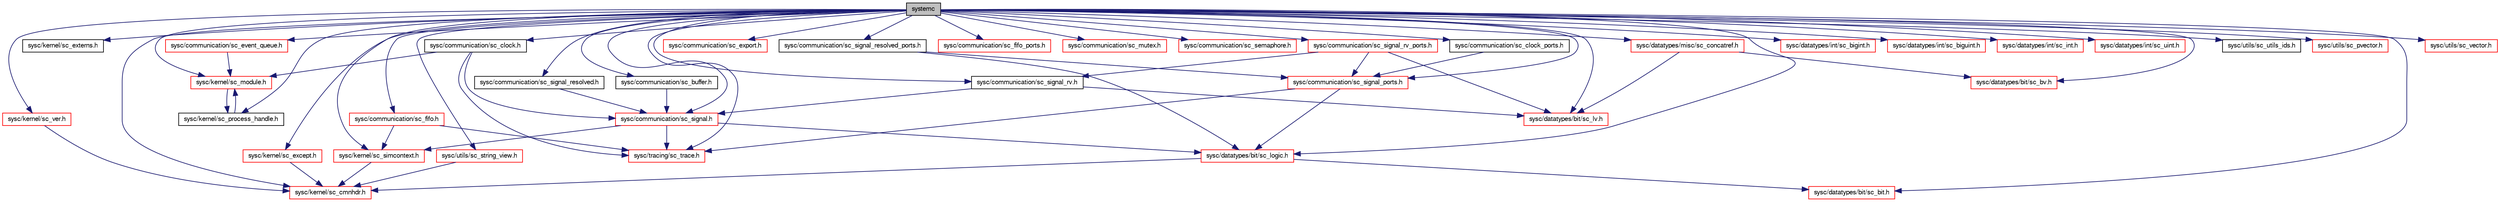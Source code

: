 digraph G
{
  edge [fontname="FreeSans",fontsize="10",labelfontname="FreeSans",labelfontsize="10"];
  node [fontname="FreeSans",fontsize="10",shape=record];
  Node1 [label="systemc",height=0.2,width=0.4,color="black", fillcolor="grey75", style="filled" fontcolor="black"];
  Node1 -> Node2 [color="midnightblue",fontsize="10",style="solid",fontname="FreeSans"];
  Node2 [label="sysc/kernel/sc_cmnhdr.h",height=0.2,width=0.4,color="red", fillcolor="white", style="filled",URL="$a00343.html"];
  Node1 -> Node3 [color="midnightblue",fontsize="10",style="solid",fontname="FreeSans"];
  Node3 [label="sysc/kernel/sc_externs.h",height=0.2,width=0.4,color="black", fillcolor="white", style="filled",URL="$a00353.html"];
  Node1 -> Node4 [color="midnightblue",fontsize="10",style="solid",fontname="FreeSans"];
  Node4 [label="sysc/kernel/sc_except.h",height=0.2,width=0.4,color="red", fillcolor="white", style="filled",URL="$a00352.html"];
  Node4 -> Node2 [color="midnightblue",fontsize="10",style="solid",fontname="FreeSans"];
  Node1 -> Node5 [color="midnightblue",fontsize="10",style="solid",fontname="FreeSans"];
  Node5 [label="sysc/kernel/sc_module.h",height=0.2,width=0.4,color="red", fillcolor="white", style="filled",URL="$a00358.html"];
  Node5 -> Node6 [color="midnightblue",fontsize="10",style="solid",fontname="FreeSans"];
  Node6 [label="sysc/kernel/sc_process_handle.h",height=0.2,width=0.4,color="black", fillcolor="white", style="filled",URL="$a00367.html"];
  Node6 -> Node5 [color="midnightblue",fontsize="10",style="solid",fontname="FreeSans"];
  Node1 -> Node7 [color="midnightblue",fontsize="10",style="solid",fontname="FreeSans"];
  Node7 [label="sysc/kernel/sc_simcontext.h",height=0.2,width=0.4,color="red", fillcolor="white", style="filled",URL="$a00372.html"];
  Node7 -> Node2 [color="midnightblue",fontsize="10",style="solid",fontname="FreeSans"];
  Node1 -> Node6 [color="midnightblue",fontsize="10",style="solid",fontname="FreeSans"];
  Node1 -> Node8 [color="midnightblue",fontsize="10",style="solid",fontname="FreeSans"];
  Node8 [label="sysc/kernel/sc_ver.h",height=0.2,width=0.4,color="red", fillcolor="white", style="filled",URL="$a00379.html"];
  Node8 -> Node2 [color="midnightblue",fontsize="10",style="solid",fontname="FreeSans"];
  Node1 -> Node9 [color="midnightblue",fontsize="10",style="solid",fontname="FreeSans"];
  Node9 [label="sysc/communication/sc_buffer.h",height=0.2,width=0.4,color="black", fillcolor="white", style="filled",URL="$a00269.html"];
  Node9 -> Node10 [color="midnightblue",fontsize="10",style="solid",fontname="FreeSans"];
  Node10 [label="sysc/communication/sc_signal.h",height=0.2,width=0.4,color="red", fillcolor="white", style="filled",URL="$a00288.html"];
  Node10 -> Node7 [color="midnightblue",fontsize="10",style="solid",fontname="FreeSans"];
  Node10 -> Node11 [color="midnightblue",fontsize="10",style="solid",fontname="FreeSans"];
  Node11 [label="sysc/datatypes/bit/sc_logic.h",height=0.2,width=0.4,color="red", fillcolor="white", style="filled",URL="$a00301.html"];
  Node11 -> Node2 [color="midnightblue",fontsize="10",style="solid",fontname="FreeSans"];
  Node11 -> Node12 [color="midnightblue",fontsize="10",style="solid",fontname="FreeSans"];
  Node12 [label="sysc/datatypes/bit/sc_bit.h",height=0.2,width=0.4,color="red", fillcolor="white", style="filled",URL="$a00296.html"];
  Node10 -> Node13 [color="midnightblue",fontsize="10",style="solid",fontname="FreeSans"];
  Node13 [label="sysc/tracing/sc_trace.h",height=0.2,width=0.4,color="red", fillcolor="white", style="filled",URL="$a00382.html"];
  Node1 -> Node14 [color="midnightblue",fontsize="10",style="solid",fontname="FreeSans"];
  Node14 [label="sysc/communication/sc_clock.h",height=0.2,width=0.4,color="black", fillcolor="white", style="filled",URL="$a00270.html"];
  Node14 -> Node5 [color="midnightblue",fontsize="10",style="solid",fontname="FreeSans"];
  Node14 -> Node10 [color="midnightblue",fontsize="10",style="solid",fontname="FreeSans"];
  Node14 -> Node13 [color="midnightblue",fontsize="10",style="solid",fontname="FreeSans"];
  Node1 -> Node15 [color="midnightblue",fontsize="10",style="solid",fontname="FreeSans"];
  Node15 [label="sysc/communication/sc_clock_ports.h",height=0.2,width=0.4,color="black", fillcolor="white", style="filled",URL="$a00271.html"];
  Node15 -> Node16 [color="midnightblue",fontsize="10",style="solid",fontname="FreeSans"];
  Node16 [label="sysc/communication/sc_signal_ports.h",height=0.2,width=0.4,color="red", fillcolor="white", style="filled",URL="$a00290.html"];
  Node16 -> Node11 [color="midnightblue",fontsize="10",style="solid",fontname="FreeSans"];
  Node16 -> Node13 [color="midnightblue",fontsize="10",style="solid",fontname="FreeSans"];
  Node1 -> Node17 [color="midnightblue",fontsize="10",style="solid",fontname="FreeSans"];
  Node17 [label="sysc/communication/sc_event_queue.h",height=0.2,width=0.4,color="red", fillcolor="white", style="filled",URL="$a00274.html"];
  Node17 -> Node5 [color="midnightblue",fontsize="10",style="solid",fontname="FreeSans"];
  Node1 -> Node18 [color="midnightblue",fontsize="10",style="solid",fontname="FreeSans"];
  Node18 [label="sysc/communication/sc_export.h",height=0.2,width=0.4,color="red", fillcolor="white", style="filled",URL="$a00275.html"];
  Node1 -> Node19 [color="midnightblue",fontsize="10",style="solid",fontname="FreeSans"];
  Node19 [label="sysc/communication/sc_fifo.h",height=0.2,width=0.4,color="red", fillcolor="white", style="filled",URL="$a00276.html"];
  Node19 -> Node7 [color="midnightblue",fontsize="10",style="solid",fontname="FreeSans"];
  Node19 -> Node13 [color="midnightblue",fontsize="10",style="solid",fontname="FreeSans"];
  Node1 -> Node20 [color="midnightblue",fontsize="10",style="solid",fontname="FreeSans"];
  Node20 [label="sysc/communication/sc_fifo_ports.h",height=0.2,width=0.4,color="red", fillcolor="white", style="filled",URL="$a00278.html"];
  Node1 -> Node21 [color="midnightblue",fontsize="10",style="solid",fontname="FreeSans"];
  Node21 [label="sysc/communication/sc_mutex.h",height=0.2,width=0.4,color="red", fillcolor="white", style="filled",URL="$a00282.html"];
  Node1 -> Node22 [color="midnightblue",fontsize="10",style="solid",fontname="FreeSans"];
  Node22 [label="sysc/communication/sc_semaphore.h",height=0.2,width=0.4,color="red", fillcolor="white", style="filled",URL="$a00286.html"];
  Node1 -> Node10 [color="midnightblue",fontsize="10",style="solid",fontname="FreeSans"];
  Node1 -> Node16 [color="midnightblue",fontsize="10",style="solid",fontname="FreeSans"];
  Node1 -> Node23 [color="midnightblue",fontsize="10",style="solid",fontname="FreeSans"];
  Node23 [label="sysc/communication/sc_signal_resolved.h",height=0.2,width=0.4,color="black", fillcolor="white", style="filled",URL="$a00291.html"];
  Node23 -> Node10 [color="midnightblue",fontsize="10",style="solid",fontname="FreeSans"];
  Node1 -> Node24 [color="midnightblue",fontsize="10",style="solid",fontname="FreeSans"];
  Node24 [label="sysc/communication/sc_signal_resolved_ports.h",height=0.2,width=0.4,color="black", fillcolor="white", style="filled",URL="$a00292.html"];
  Node24 -> Node16 [color="midnightblue",fontsize="10",style="solid",fontname="FreeSans"];
  Node24 -> Node11 [color="midnightblue",fontsize="10",style="solid",fontname="FreeSans"];
  Node1 -> Node25 [color="midnightblue",fontsize="10",style="solid",fontname="FreeSans"];
  Node25 [label="sysc/communication/sc_signal_rv.h",height=0.2,width=0.4,color="black", fillcolor="white", style="filled",URL="$a00293.html"];
  Node25 -> Node10 [color="midnightblue",fontsize="10",style="solid",fontname="FreeSans"];
  Node25 -> Node26 [color="midnightblue",fontsize="10",style="solid",fontname="FreeSans"];
  Node26 [label="sysc/datatypes/bit/sc_lv.h",height=0.2,width=0.4,color="red", fillcolor="white", style="filled",URL="$a00302.html"];
  Node1 -> Node27 [color="midnightblue",fontsize="10",style="solid",fontname="FreeSans"];
  Node27 [label="sysc/communication/sc_signal_rv_ports.h",height=0.2,width=0.4,color="red", fillcolor="white", style="filled",URL="$a00294.html"];
  Node27 -> Node16 [color="midnightblue",fontsize="10",style="solid",fontname="FreeSans"];
  Node27 -> Node25 [color="midnightblue",fontsize="10",style="solid",fontname="FreeSans"];
  Node27 -> Node26 [color="midnightblue",fontsize="10",style="solid",fontname="FreeSans"];
  Node1 -> Node12 [color="midnightblue",fontsize="10",style="solid",fontname="FreeSans"];
  Node1 -> Node11 [color="midnightblue",fontsize="10",style="solid",fontname="FreeSans"];
  Node1 -> Node28 [color="midnightblue",fontsize="10",style="solid",fontname="FreeSans"];
  Node28 [label="sysc/datatypes/bit/sc_bv.h",height=0.2,width=0.4,color="red", fillcolor="white", style="filled",URL="$a00299.html"];
  Node1 -> Node26 [color="midnightblue",fontsize="10",style="solid",fontname="FreeSans"];
  Node1 -> Node29 [color="midnightblue",fontsize="10",style="solid",fontname="FreeSans"];
  Node29 [label="sysc/datatypes/int/sc_bigint.h",height=0.2,width=0.4,color="red", fillcolor="white", style="filled",URL="$a00327.html"];
  Node1 -> Node30 [color="midnightblue",fontsize="10",style="solid",fontname="FreeSans"];
  Node30 [label="sysc/datatypes/int/sc_biguint.h",height=0.2,width=0.4,color="red", fillcolor="white", style="filled",URL="$a00328.html"];
  Node1 -> Node31 [color="midnightblue",fontsize="10",style="solid",fontname="FreeSans"];
  Node31 [label="sysc/datatypes/int/sc_int.h",height=0.2,width=0.4,color="red", fillcolor="white", style="filled",URL="$a00329.html"];
  Node1 -> Node32 [color="midnightblue",fontsize="10",style="solid",fontname="FreeSans"];
  Node32 [label="sysc/datatypes/int/sc_uint.h",height=0.2,width=0.4,color="red", fillcolor="white", style="filled",URL="$a00337.html"];
  Node1 -> Node33 [color="midnightblue",fontsize="10",style="solid",fontname="FreeSans"];
  Node33 [label="sysc/datatypes/misc/sc_concatref.h",height=0.2,width=0.4,color="red", fillcolor="white", style="filled",URL="$a00340.html"];
  Node33 -> Node28 [color="midnightblue",fontsize="10",style="solid",fontname="FreeSans"];
  Node33 -> Node26 [color="midnightblue",fontsize="10",style="solid",fontname="FreeSans"];
  Node1 -> Node13 [color="midnightblue",fontsize="10",style="solid",fontname="FreeSans"];
  Node1 -> Node34 [color="midnightblue",fontsize="10",style="solid",fontname="FreeSans"];
  Node34 [label="sysc/utils/sc_utils_ids.h",height=0.2,width=0.4,color="black", fillcolor="white", style="filled",URL="$a00400.html"];
  Node1 -> Node35 [color="midnightblue",fontsize="10",style="solid",fontname="FreeSans"];
  Node35 [label="sysc/utils/sc_pvector.h",height=0.2,width=0.4,color="red", fillcolor="white", style="filled",URL="$a00392.html"];
  Node1 -> Node36 [color="midnightblue",fontsize="10",style="solid",fontname="FreeSans"];
  Node36 [label="sysc/utils/sc_string_view.h",height=0.2,width=0.4,color="red", fillcolor="white", style="filled",URL="$a00397.html"];
  Node36 -> Node2 [color="midnightblue",fontsize="10",style="solid",fontname="FreeSans"];
  Node1 -> Node37 [color="midnightblue",fontsize="10",style="solid",fontname="FreeSans"];
  Node37 [label="sysc/utils/sc_vector.h",height=0.2,width=0.4,color="red", fillcolor="white", style="filled",URL="$a00401.html"];
}

